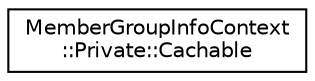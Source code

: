 digraph "Graphical Class Hierarchy"
{
 // INTERACTIVE_SVG=YES
 // LATEX_PDF_SIZE
  edge [fontname="Helvetica",fontsize="10",labelfontname="Helvetica",labelfontsize="10"];
  node [fontname="Helvetica",fontsize="10",shape=record];
  rankdir="LR";
  Node0 [label="MemberGroupInfoContext\l::Private::Cachable",height=0.2,width=0.4,color="black", fillcolor="white", style="filled",URL="$d0/dd7/struct_member_group_info_context_1_1_private_1_1_cachable.html",tooltip=" "];
}
